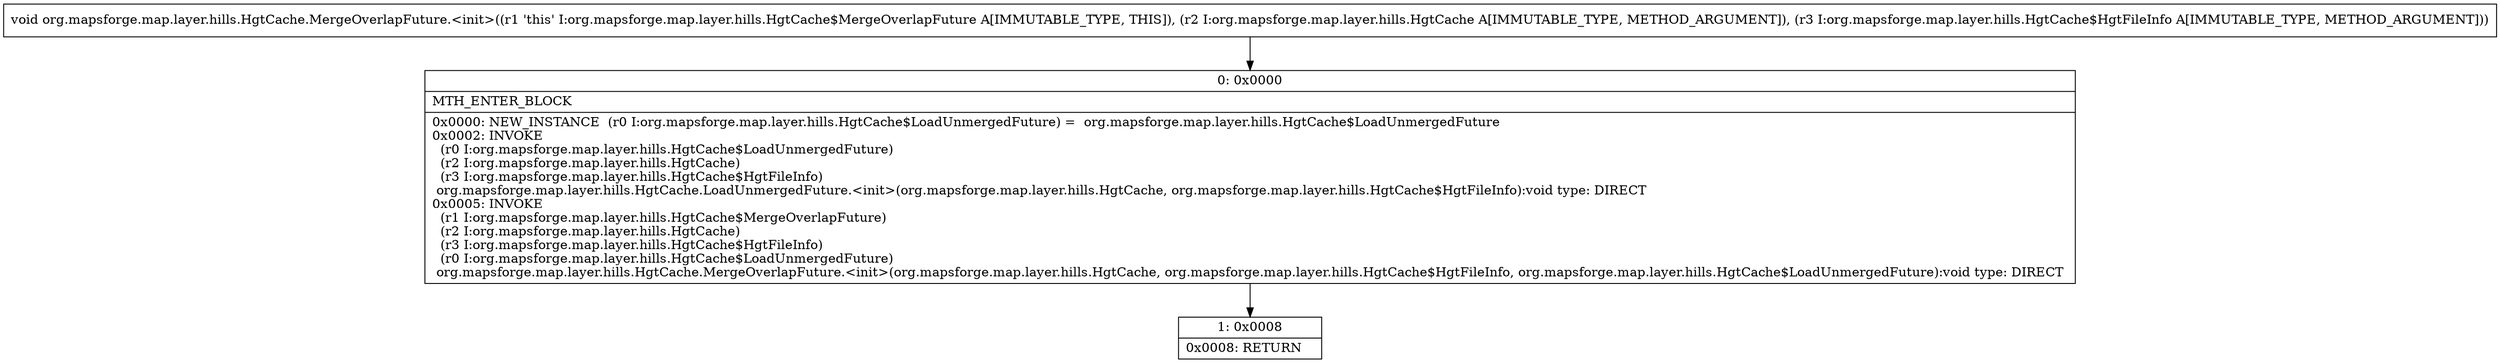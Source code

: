 digraph "CFG fororg.mapsforge.map.layer.hills.HgtCache.MergeOverlapFuture.\<init\>(Lorg\/mapsforge\/map\/layer\/hills\/HgtCache;Lorg\/mapsforge\/map\/layer\/hills\/HgtCache$HgtFileInfo;)V" {
Node_0 [shape=record,label="{0\:\ 0x0000|MTH_ENTER_BLOCK\l|0x0000: NEW_INSTANCE  (r0 I:org.mapsforge.map.layer.hills.HgtCache$LoadUnmergedFuture) =  org.mapsforge.map.layer.hills.HgtCache$LoadUnmergedFuture \l0x0002: INVOKE  \l  (r0 I:org.mapsforge.map.layer.hills.HgtCache$LoadUnmergedFuture)\l  (r2 I:org.mapsforge.map.layer.hills.HgtCache)\l  (r3 I:org.mapsforge.map.layer.hills.HgtCache$HgtFileInfo)\l org.mapsforge.map.layer.hills.HgtCache.LoadUnmergedFuture.\<init\>(org.mapsforge.map.layer.hills.HgtCache, org.mapsforge.map.layer.hills.HgtCache$HgtFileInfo):void type: DIRECT \l0x0005: INVOKE  \l  (r1 I:org.mapsforge.map.layer.hills.HgtCache$MergeOverlapFuture)\l  (r2 I:org.mapsforge.map.layer.hills.HgtCache)\l  (r3 I:org.mapsforge.map.layer.hills.HgtCache$HgtFileInfo)\l  (r0 I:org.mapsforge.map.layer.hills.HgtCache$LoadUnmergedFuture)\l org.mapsforge.map.layer.hills.HgtCache.MergeOverlapFuture.\<init\>(org.mapsforge.map.layer.hills.HgtCache, org.mapsforge.map.layer.hills.HgtCache$HgtFileInfo, org.mapsforge.map.layer.hills.HgtCache$LoadUnmergedFuture):void type: DIRECT \l}"];
Node_1 [shape=record,label="{1\:\ 0x0008|0x0008: RETURN   \l}"];
MethodNode[shape=record,label="{void org.mapsforge.map.layer.hills.HgtCache.MergeOverlapFuture.\<init\>((r1 'this' I:org.mapsforge.map.layer.hills.HgtCache$MergeOverlapFuture A[IMMUTABLE_TYPE, THIS]), (r2 I:org.mapsforge.map.layer.hills.HgtCache A[IMMUTABLE_TYPE, METHOD_ARGUMENT]), (r3 I:org.mapsforge.map.layer.hills.HgtCache$HgtFileInfo A[IMMUTABLE_TYPE, METHOD_ARGUMENT])) }"];
MethodNode -> Node_0;
Node_0 -> Node_1;
}

